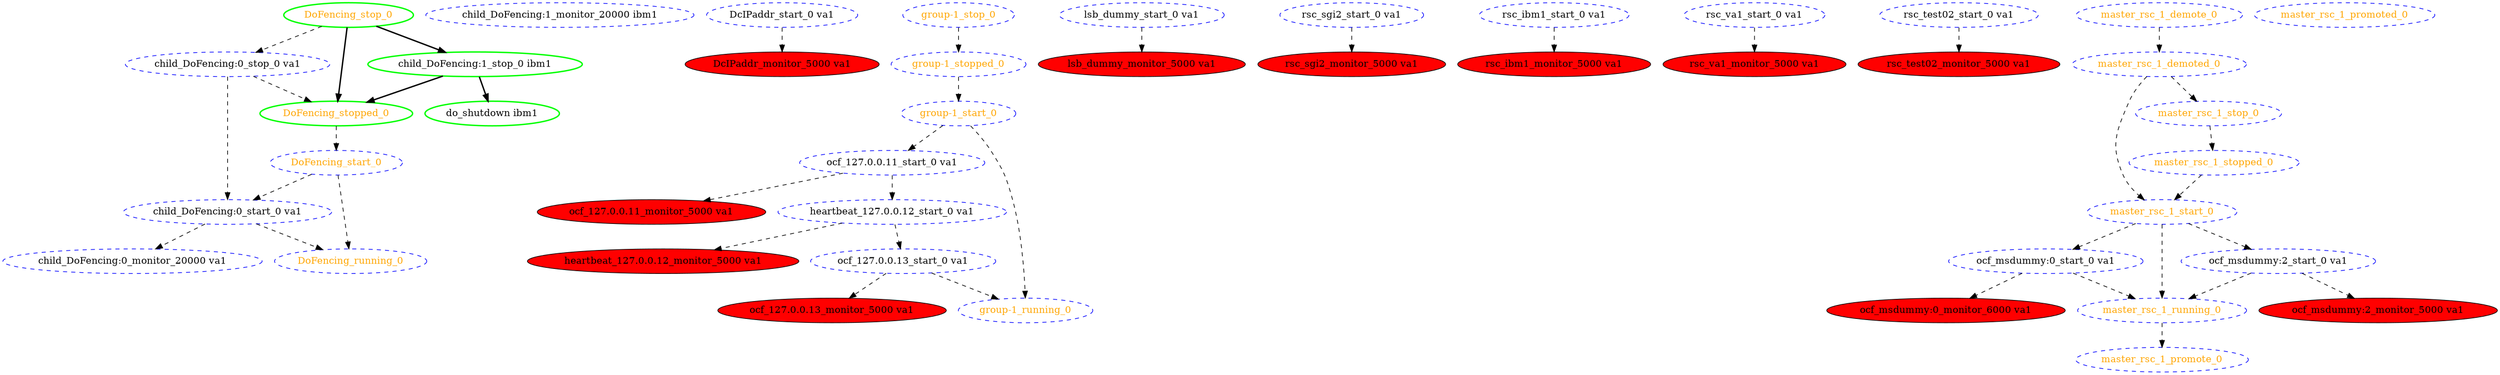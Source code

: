 digraph "g" {
	size = "30,30"
"child_DoFencing:0_monitor_20000 va1" [ style="dashed" color="blue" fontcolor="black" ]
"child_DoFencing:1_monitor_20000 ibm1" [ style="dashed" color="blue" fontcolor="black" ]
"DcIPaddr_start_0 va1" [ style="dashed" color="blue" fontcolor="black" ]
"DcIPaddr_monitor_5000 va1" [ font_color=purple style=filled fillcolor=red ]
"ocf_127.0.0.11_start_0 va1" [ style="dashed" color="blue" fontcolor="black" ]
"ocf_127.0.0.11_monitor_5000 va1" [ font_color=purple style=filled fillcolor=red ]
"heartbeat_127.0.0.12_start_0 va1" [ style="dashed" color="blue" fontcolor="black" ]
"heartbeat_127.0.0.12_monitor_5000 va1" [ font_color=purple style=filled fillcolor=red ]
"ocf_127.0.0.13_start_0 va1" [ style="dashed" color="blue" fontcolor="black" ]
"ocf_127.0.0.13_monitor_5000 va1" [ font_color=purple style=filled fillcolor=red ]
"group-1_start_0" [ style="dashed" color="blue" fontcolor="orange" ]
"group-1_running_0" [ style="dashed" color="blue" fontcolor="orange" ]
"group-1_stop_0" [ style="dashed" color="blue" fontcolor="orange" ]
"group-1_stopped_0" [ style="dashed" color="blue" fontcolor="orange" ]
"lsb_dummy_start_0 va1" [ style="dashed" color="blue" fontcolor="black" ]
"lsb_dummy_monitor_5000 va1" [ font_color=purple style=filled fillcolor=red ]
"rsc_sgi2_start_0 va1" [ style="dashed" color="blue" fontcolor="black" ]
"rsc_sgi2_monitor_5000 va1" [ font_color=purple style=filled fillcolor=red ]
"rsc_ibm1_start_0 va1" [ style="dashed" color="blue" fontcolor="black" ]
"rsc_ibm1_monitor_5000 va1" [ font_color=purple style=filled fillcolor=red ]
"rsc_va1_start_0 va1" [ style="dashed" color="blue" fontcolor="black" ]
"rsc_va1_monitor_5000 va1" [ font_color=purple style=filled fillcolor=red ]
"rsc_test02_start_0 va1" [ style="dashed" color="blue" fontcolor="black" ]
"rsc_test02_monitor_5000 va1" [ font_color=purple style=filled fillcolor=red ]
"child_DoFencing:0_stop_0 va1" [ style="dashed" color="blue" fontcolor="black" ]
"child_DoFencing:0_start_0 va1" [ style="dashed" color="blue" fontcolor="black" ]
"child_DoFencing:1_stop_0 ibm1" [ style=bold color="green" fontcolor="black" ]
"DoFencing_start_0" [ style="dashed" color="blue" fontcolor="orange" ]
"DoFencing_running_0" [ style="dashed" color="blue" fontcolor="orange" ]
"DoFencing_stop_0" [ style=bold color="green" fontcolor="orange" ]
"DoFencing_stopped_0" [ style=bold color="green" fontcolor="orange" ]
"ocf_msdummy:0_start_0 va1" [ style="dashed" color="blue" fontcolor="black" ]
"ocf_msdummy:0_monitor_6000 va1" [ font_color=purple style=filled fillcolor=red ]
"ocf_msdummy:2_start_0 va1" [ style="dashed" color="blue" fontcolor="black" ]
"ocf_msdummy:2_monitor_5000 va1" [ font_color=purple style=filled fillcolor=red ]
"master_rsc_1_start_0" [ style="dashed" color="blue" fontcolor="orange" ]
"master_rsc_1_running_0" [ style="dashed" color="blue" fontcolor="orange" ]
"master_rsc_1_stop_0" [ style="dashed" color="blue" fontcolor="orange" ]
"master_rsc_1_stopped_0" [ style="dashed" color="blue" fontcolor="orange" ]
"master_rsc_1_promote_0" [ style="dashed" color="blue" fontcolor="orange" ]
"master_rsc_1_promoted_0" [ style="dashed" color="blue" fontcolor="orange" ]
"master_rsc_1_demote_0" [ style="dashed" color="blue" fontcolor="orange" ]
"master_rsc_1_demoted_0" [ style="dashed" color="blue" fontcolor="orange" ]
"do_shutdown ibm1" [ style=bold color="green" fontcolor="black" ]
"child_DoFencing:0_start_0 va1" -> "child_DoFencing:0_monitor_20000 va1" [ style = dashed]
"DcIPaddr_start_0 va1" -> "DcIPaddr_monitor_5000 va1" [ style = dashed]
"group-1_start_0" -> "ocf_127.0.0.11_start_0 va1" [ style = dashed]
"ocf_127.0.0.11_start_0 va1" -> "ocf_127.0.0.11_monitor_5000 va1" [ style = dashed]
"ocf_127.0.0.11_start_0 va1" -> "heartbeat_127.0.0.12_start_0 va1" [ style = dashed]
"heartbeat_127.0.0.12_start_0 va1" -> "heartbeat_127.0.0.12_monitor_5000 va1" [ style = dashed]
"heartbeat_127.0.0.12_start_0 va1" -> "ocf_127.0.0.13_start_0 va1" [ style = dashed]
"ocf_127.0.0.13_start_0 va1" -> "ocf_127.0.0.13_monitor_5000 va1" [ style = dashed]
"group-1_stopped_0" -> "group-1_start_0" [ style = dashed]
"group-1_start_0" -> "group-1_running_0" [ style = dashed]
"ocf_127.0.0.13_start_0 va1" -> "group-1_running_0" [ style = dashed]
"group-1_stop_0" -> "group-1_stopped_0" [ style = dashed]
"lsb_dummy_start_0 va1" -> "lsb_dummy_monitor_5000 va1" [ style = dashed]
"rsc_sgi2_start_0 va1" -> "rsc_sgi2_monitor_5000 va1" [ style = dashed]
"rsc_ibm1_start_0 va1" -> "rsc_ibm1_monitor_5000 va1" [ style = dashed]
"rsc_va1_start_0 va1" -> "rsc_va1_monitor_5000 va1" [ style = dashed]
"rsc_test02_start_0 va1" -> "rsc_test02_monitor_5000 va1" [ style = dashed]
"DoFencing_stop_0" -> "child_DoFencing:0_stop_0 va1" [ style = dashed]
"child_DoFencing:0_stop_0 va1" -> "child_DoFencing:0_start_0 va1" [ style = dashed]
"DoFencing_start_0" -> "child_DoFencing:0_start_0 va1" [ style = dashed]
"DoFencing_stop_0" -> "child_DoFencing:1_stop_0 ibm1" [ style = bold]
"DoFencing_stopped_0" -> "DoFencing_start_0" [ style = dashed]
"DoFencing_start_0" -> "DoFencing_running_0" [ style = dashed]
"child_DoFencing:0_start_0 va1" -> "DoFencing_running_0" [ style = dashed]
"child_DoFencing:0_stop_0 va1" -> "DoFencing_stopped_0" [ style = dashed]
"child_DoFencing:1_stop_0 ibm1" -> "DoFencing_stopped_0" [ style = bold]
"DoFencing_stop_0" -> "DoFencing_stopped_0" [ style = bold]
"master_rsc_1_start_0" -> "ocf_msdummy:0_start_0 va1" [ style = dashed]
"ocf_msdummy:0_start_0 va1" -> "ocf_msdummy:0_monitor_6000 va1" [ style = dashed]
"master_rsc_1_start_0" -> "ocf_msdummy:2_start_0 va1" [ style = dashed]
"ocf_msdummy:2_start_0 va1" -> "ocf_msdummy:2_monitor_5000 va1" [ style = dashed]
"master_rsc_1_stopped_0" -> "master_rsc_1_start_0" [ style = dashed]
"master_rsc_1_demoted_0" -> "master_rsc_1_start_0" [ style = dashed]
"master_rsc_1_start_0" -> "master_rsc_1_running_0" [ style = dashed]
"ocf_msdummy:0_start_0 va1" -> "master_rsc_1_running_0" [ style = dashed]
"ocf_msdummy:2_start_0 va1" -> "master_rsc_1_running_0" [ style = dashed]
"master_rsc_1_demoted_0" -> "master_rsc_1_stop_0" [ style = dashed]
"master_rsc_1_stop_0" -> "master_rsc_1_stopped_0" [ style = dashed]
"master_rsc_1_running_0" -> "master_rsc_1_promote_0" [ style = dashed]
"master_rsc_1_demote_0" -> "master_rsc_1_demoted_0" [ style = dashed]
"child_DoFencing:1_stop_0 ibm1" -> "do_shutdown ibm1" [ style = bold]
}
